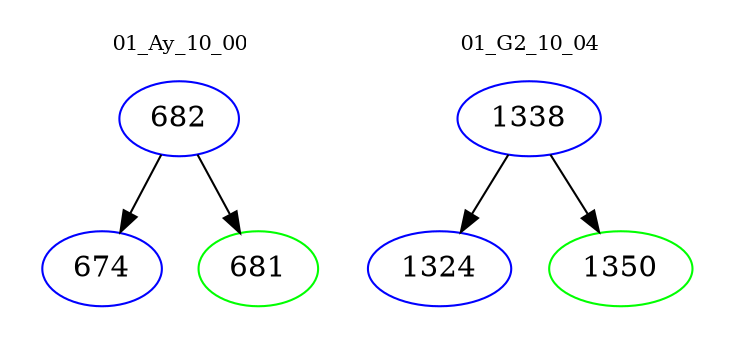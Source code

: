 digraph{
subgraph cluster_0 {
color = white
label = "01_Ay_10_00";
fontsize=10;
T0_682 [label="682", color="blue"]
T0_682 -> T0_674 [color="black"]
T0_674 [label="674", color="blue"]
T0_682 -> T0_681 [color="black"]
T0_681 [label="681", color="green"]
}
subgraph cluster_1 {
color = white
label = "01_G2_10_04";
fontsize=10;
T1_1338 [label="1338", color="blue"]
T1_1338 -> T1_1324 [color="black"]
T1_1324 [label="1324", color="blue"]
T1_1338 -> T1_1350 [color="black"]
T1_1350 [label="1350", color="green"]
}
}
